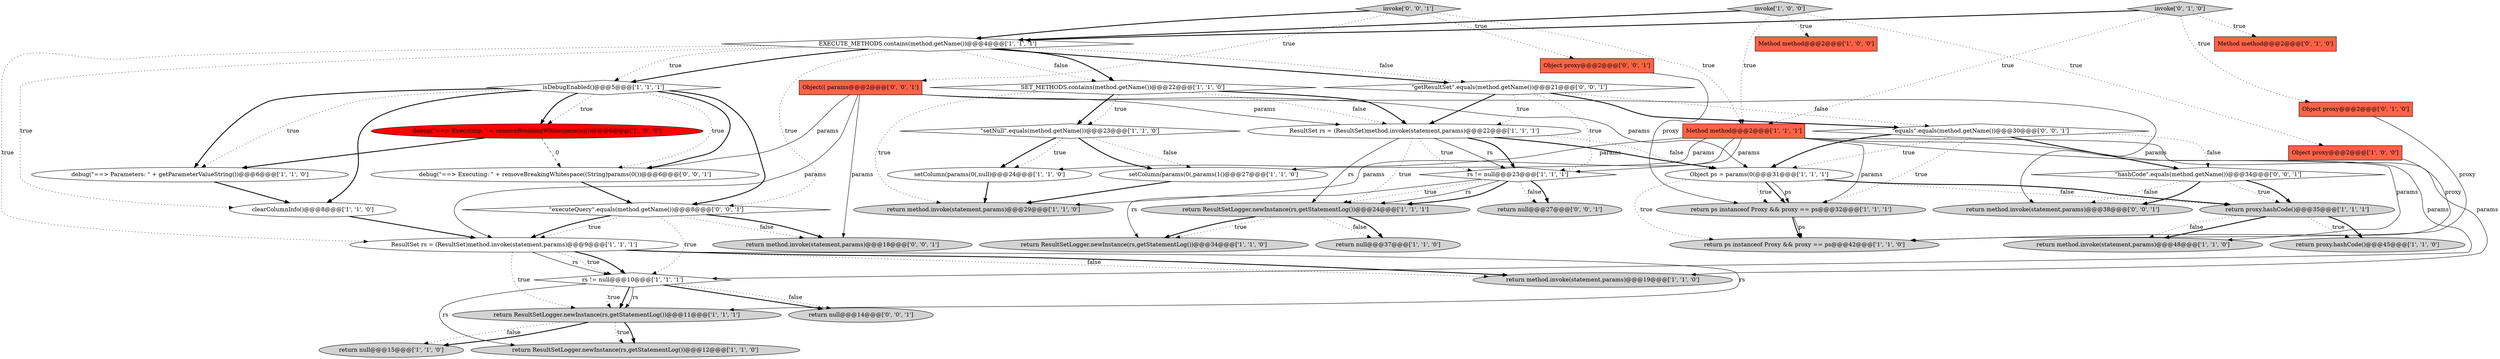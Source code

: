 digraph {
34 [style = filled, label = "return method.invoke(statement,params)@@@38@@@['0', '0', '1']", fillcolor = lightgray, shape = ellipse image = "AAA0AAABBB3BBB"];
10 [style = filled, label = "setColumn(params(0(,null)@@@24@@@['1', '1', '0']", fillcolor = white, shape = ellipse image = "AAA0AAABBB1BBB"];
8 [style = filled, label = "return null@@@15@@@['1', '1', '0']", fillcolor = lightgray, shape = ellipse image = "AAA0AAABBB1BBB"];
39 [style = filled, label = "Object(( params@@@2@@@['0', '0', '1']", fillcolor = tomato, shape = box image = "AAA0AAABBB3BBB"];
32 [style = filled, label = "Method method@@@2@@@['0', '1', '0']", fillcolor = tomato, shape = box image = "AAA0AAABBB2BBB"];
3 [style = filled, label = "return ps instanceof Proxy && proxy == ps@@@42@@@['1', '1', '0']", fillcolor = lightgray, shape = ellipse image = "AAA0AAABBB1BBB"];
37 [style = filled, label = "\"equals\".equals(method.getName())@@@30@@@['0', '0', '1']", fillcolor = white, shape = diamond image = "AAA0AAABBB3BBB"];
38 [style = filled, label = "\"executeQuery\".equals(method.getName())@@@8@@@['0', '0', '1']", fillcolor = white, shape = diamond image = "AAA0AAABBB3BBB"];
15 [style = filled, label = "\"setNull\".equals(method.getName())@@@23@@@['1', '1', '0']", fillcolor = white, shape = diamond image = "AAA0AAABBB1BBB"];
40 [style = filled, label = "Object proxy@@@2@@@['0', '0', '1']", fillcolor = tomato, shape = box image = "AAA0AAABBB3BBB"];
5 [style = filled, label = "ResultSet rs = (ResultSet)method.invoke(statement,params)@@@9@@@['1', '1', '1']", fillcolor = white, shape = ellipse image = "AAA0AAABBB1BBB"];
43 [style = filled, label = "debug(\"==> Executing: \" + removeBreakingWhitespace((String)params(0())@@@6@@@['0', '0', '1']", fillcolor = white, shape = ellipse image = "AAA0AAABBB3BBB"];
30 [style = filled, label = "debug(\"==> Parameters: \" + getParameterValueString())@@@6@@@['1', '1', '0']", fillcolor = white, shape = ellipse image = "AAA0AAABBB1BBB"];
44 [style = filled, label = "\"hashCode\".equals(method.getName())@@@34@@@['0', '0', '1']", fillcolor = white, shape = diamond image = "AAA0AAABBB3BBB"];
2 [style = filled, label = "debug(\"==> Executing: \" + removeBreakingWhitespace(sql))@@@6@@@['1', '0', '0']", fillcolor = red, shape = ellipse image = "AAA1AAABBB1BBB"];
41 [style = filled, label = "\"getResultSet\".equals(method.getName())@@@21@@@['0', '0', '1']", fillcolor = white, shape = diamond image = "AAA0AAABBB3BBB"];
21 [style = filled, label = "Object ps = params(0(@@@31@@@['1', '1', '1']", fillcolor = white, shape = ellipse image = "AAA0AAABBB1BBB"];
20 [style = filled, label = "return ResultSetLogger.newInstance(rs,getStatementLog())@@@34@@@['1', '1', '0']", fillcolor = lightgray, shape = ellipse image = "AAA0AAABBB1BBB"];
23 [style = filled, label = "setColumn(params(0(,params(1()@@@27@@@['1', '1', '0']", fillcolor = white, shape = ellipse image = "AAA0AAABBB1BBB"];
29 [style = filled, label = "ResultSet rs = (ResultSet)method.invoke(statement,params)@@@22@@@['1', '1', '1']", fillcolor = white, shape = ellipse image = "AAA0AAABBB1BBB"];
24 [style = filled, label = "rs != null@@@23@@@['1', '1', '1']", fillcolor = white, shape = diamond image = "AAA0AAABBB1BBB"];
7 [style = filled, label = "invoke['1', '0', '0']", fillcolor = lightgray, shape = diamond image = "AAA0AAABBB1BBB"];
0 [style = filled, label = "return proxy.hashCode()@@@35@@@['1', '1', '1']", fillcolor = lightgray, shape = ellipse image = "AAA0AAABBB1BBB"];
11 [style = filled, label = "return ResultSetLogger.newInstance(rs,getStatementLog())@@@24@@@['1', '1', '1']", fillcolor = lightgray, shape = ellipse image = "AAA0AAABBB1BBB"];
14 [style = filled, label = "return ResultSetLogger.newInstance(rs,getStatementLog())@@@12@@@['1', '1', '0']", fillcolor = lightgray, shape = ellipse image = "AAA0AAABBB1BBB"];
16 [style = filled, label = "return proxy.hashCode()@@@45@@@['1', '1', '0']", fillcolor = lightgray, shape = ellipse image = "AAA0AAABBB1BBB"];
13 [style = filled, label = "return method.invoke(statement,params)@@@48@@@['1', '1', '0']", fillcolor = lightgray, shape = ellipse image = "AAA0AAABBB1BBB"];
17 [style = filled, label = "return ResultSetLogger.newInstance(rs,getStatementLog())@@@11@@@['1', '1', '1']", fillcolor = lightgray, shape = ellipse image = "AAA0AAABBB1BBB"];
12 [style = filled, label = "EXECUTE_METHODS.contains(method.getName())@@@4@@@['1', '1', '1']", fillcolor = white, shape = diamond image = "AAA0AAABBB1BBB"];
26 [style = filled, label = "return method.invoke(statement,params)@@@29@@@['1', '1', '0']", fillcolor = lightgray, shape = ellipse image = "AAA0AAABBB1BBB"];
35 [style = filled, label = "invoke['0', '0', '1']", fillcolor = lightgray, shape = diamond image = "AAA0AAABBB3BBB"];
9 [style = filled, label = "Method method@@@2@@@['1', '1', '1']", fillcolor = tomato, shape = box image = "AAA0AAABBB1BBB"];
22 [style = filled, label = "return ps instanceof Proxy && proxy == ps@@@32@@@['1', '1', '1']", fillcolor = lightgray, shape = ellipse image = "AAA0AAABBB1BBB"];
18 [style = filled, label = "isDebugEnabled()@@@5@@@['1', '1', '1']", fillcolor = white, shape = diamond image = "AAA0AAABBB1BBB"];
33 [style = filled, label = "Object proxy@@@2@@@['0', '1', '0']", fillcolor = tomato, shape = box image = "AAA0AAABBB2BBB"];
1 [style = filled, label = "Method method@@@2@@@['1', '0', '0']", fillcolor = tomato, shape = box image = "AAA0AAABBB1BBB"];
36 [style = filled, label = "return null@@@14@@@['0', '0', '1']", fillcolor = lightgray, shape = ellipse image = "AAA0AAABBB3BBB"];
31 [style = filled, label = "invoke['0', '1', '0']", fillcolor = lightgray, shape = diamond image = "AAA0AAABBB2BBB"];
27 [style = filled, label = "return method.invoke(statement,params)@@@19@@@['1', '1', '0']", fillcolor = lightgray, shape = ellipse image = "AAA0AAABBB1BBB"];
28 [style = filled, label = "rs != null@@@10@@@['1', '1', '1']", fillcolor = white, shape = diamond image = "AAA0AAABBB1BBB"];
42 [style = filled, label = "return null@@@27@@@['0', '0', '1']", fillcolor = lightgray, shape = ellipse image = "AAA0AAABBB3BBB"];
19 [style = filled, label = "clearColumnInfo()@@@8@@@['1', '1', '0']", fillcolor = white, shape = ellipse image = "AAA0AAABBB1BBB"];
45 [style = filled, label = "return method.invoke(statement,params)@@@18@@@['0', '0', '1']", fillcolor = lightgray, shape = ellipse image = "AAA0AAABBB3BBB"];
4 [style = filled, label = "SET_METHODS.contains(method.getName())@@@22@@@['1', '1', '0']", fillcolor = white, shape = diamond image = "AAA0AAABBB1BBB"];
25 [style = filled, label = "return null@@@37@@@['1', '1', '0']", fillcolor = lightgray, shape = ellipse image = "AAA0AAABBB1BBB"];
6 [style = filled, label = "Object proxy@@@2@@@['1', '0', '0']", fillcolor = tomato, shape = box image = "AAA0AAABBB1BBB"];
15->10 [style = bold, label=""];
0->13 [style = bold, label=""];
9->23 [style = solid, label="params"];
39->5 [style = solid, label="params"];
4->15 [style = bold, label=""];
17->14 [style = dotted, label="true"];
18->30 [style = bold, label=""];
5->28 [style = bold, label=""];
9->26 [style = solid, label="params"];
38->45 [style = dotted, label="false"];
19->5 [style = bold, label=""];
17->8 [style = dotted, label="false"];
41->29 [style = dotted, label="true"];
17->14 [style = bold, label=""];
24->11 [style = bold, label=""];
12->18 [style = bold, label=""];
24->20 [style = solid, label="rs"];
15->23 [style = dotted, label="false"];
31->9 [style = dotted, label="true"];
7->1 [style = dotted, label="true"];
38->5 [style = dotted, label="true"];
11->25 [style = dotted, label="false"];
35->12 [style = bold, label=""];
11->25 [style = bold, label=""];
18->38 [style = bold, label=""];
9->10 [style = solid, label="params"];
7->6 [style = dotted, label="true"];
28->36 [style = bold, label=""];
21->0 [style = bold, label=""];
41->37 [style = bold, label=""];
18->19 [style = bold, label=""];
37->21 [style = bold, label=""];
41->24 [style = dotted, label="true"];
21->22 [style = dotted, label="true"];
15->10 [style = dotted, label="true"];
10->26 [style = bold, label=""];
12->18 [style = dotted, label="true"];
38->45 [style = bold, label=""];
28->17 [style = dotted, label="true"];
31->33 [style = dotted, label="true"];
40->22 [style = solid, label="proxy"];
12->41 [style = bold, label=""];
2->43 [style = dashed, label="0"];
30->19 [style = bold, label=""];
38->28 [style = dotted, label="true"];
4->29 [style = dotted, label="false"];
12->19 [style = dotted, label="true"];
21->22 [style = bold, label=""];
44->34 [style = bold, label=""];
39->45 [style = solid, label="params"];
28->36 [style = dotted, label="false"];
0->13 [style = dotted, label="false"];
21->22 [style = solid, label="ps"];
33->3 [style = solid, label="proxy"];
4->26 [style = dotted, label="true"];
39->43 [style = solid, label="params"];
17->8 [style = bold, label=""];
18->43 [style = dotted, label="true"];
38->5 [style = bold, label=""];
0->16 [style = bold, label=""];
21->0 [style = dotted, label="false"];
35->40 [style = dotted, label="true"];
12->4 [style = dotted, label="false"];
28->14 [style = solid, label="rs"];
29->11 [style = solid, label="rs"];
4->29 [style = bold, label=""];
22->3 [style = solid, label="ps"];
4->15 [style = dotted, label="true"];
31->12 [style = bold, label=""];
29->21 [style = bold, label=""];
44->0 [style = dotted, label="true"];
41->37 [style = dotted, label="false"];
39->21 [style = solid, label="params"];
24->11 [style = dotted, label="true"];
11->20 [style = dotted, label="true"];
44->34 [style = dotted, label="false"];
43->38 [style = bold, label=""];
5->28 [style = solid, label="rs"];
9->27 [style = solid, label="params"];
37->22 [style = dotted, label="true"];
37->44 [style = bold, label=""];
21->3 [style = dotted, label="true"];
24->42 [style = dotted, label="false"];
28->17 [style = bold, label=""];
0->16 [style = dotted, label="true"];
29->24 [style = dotted, label="true"];
5->28 [style = dotted, label="true"];
18->2 [style = dotted, label="true"];
29->11 [style = dotted, label="true"];
9->22 [style = solid, label="params"];
24->11 [style = solid, label="rs"];
24->42 [style = bold, label=""];
5->17 [style = dotted, label="true"];
35->39 [style = dotted, label="true"];
11->20 [style = bold, label=""];
15->23 [style = bold, label=""];
5->17 [style = solid, label="rs"];
9->28 [style = solid, label="params"];
7->12 [style = bold, label=""];
41->29 [style = bold, label=""];
37->21 [style = dotted, label="true"];
23->26 [style = bold, label=""];
35->9 [style = dotted, label="true"];
29->21 [style = dotted, label="false"];
7->9 [style = dotted, label="true"];
12->38 [style = dotted, label="true"];
18->2 [style = bold, label=""];
9->13 [style = solid, label="params"];
12->41 [style = dotted, label="false"];
31->32 [style = dotted, label="true"];
5->27 [style = dotted, label="false"];
22->3 [style = bold, label=""];
28->17 [style = solid, label="rs"];
9->24 [style = solid, label="params"];
18->43 [style = bold, label=""];
12->4 [style = bold, label=""];
12->5 [style = dotted, label="true"];
39->29 [style = solid, label="params"];
29->24 [style = solid, label="rs"];
6->3 [style = solid, label="proxy"];
39->34 [style = solid, label="params"];
5->27 [style = bold, label=""];
37->44 [style = dotted, label="false"];
2->30 [style = bold, label=""];
29->24 [style = bold, label=""];
44->0 [style = bold, label=""];
18->30 [style = dotted, label="true"];
}
